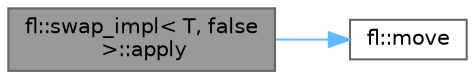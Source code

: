 digraph "fl::swap_impl&lt; T, false &gt;::apply"
{
 // INTERACTIVE_SVG=YES
 // LATEX_PDF_SIZE
  bgcolor="transparent";
  edge [fontname=Helvetica,fontsize=10,labelfontname=Helvetica,labelfontsize=10];
  node [fontname=Helvetica,fontsize=10,shape=box,height=0.2,width=0.4];
  rankdir="LR";
  Node1 [id="Node000001",label="fl::swap_impl\< T, false\l \>::apply",height=0.2,width=0.4,color="gray40", fillcolor="grey60", style="filled", fontcolor="black",tooltip=" "];
  Node1 -> Node2 [id="edge1_Node000001_Node000002",color="steelblue1",style="solid",tooltip=" "];
  Node2 [id="Node000002",label="fl::move",height=0.2,width=0.4,color="grey40", fillcolor="white", style="filled",URL="$d4/d36/namespacefl_a0445ddcae69ac4e524ec18098eb84dbf.html#a0445ddcae69ac4e524ec18098eb84dbf",tooltip=" "];
}
